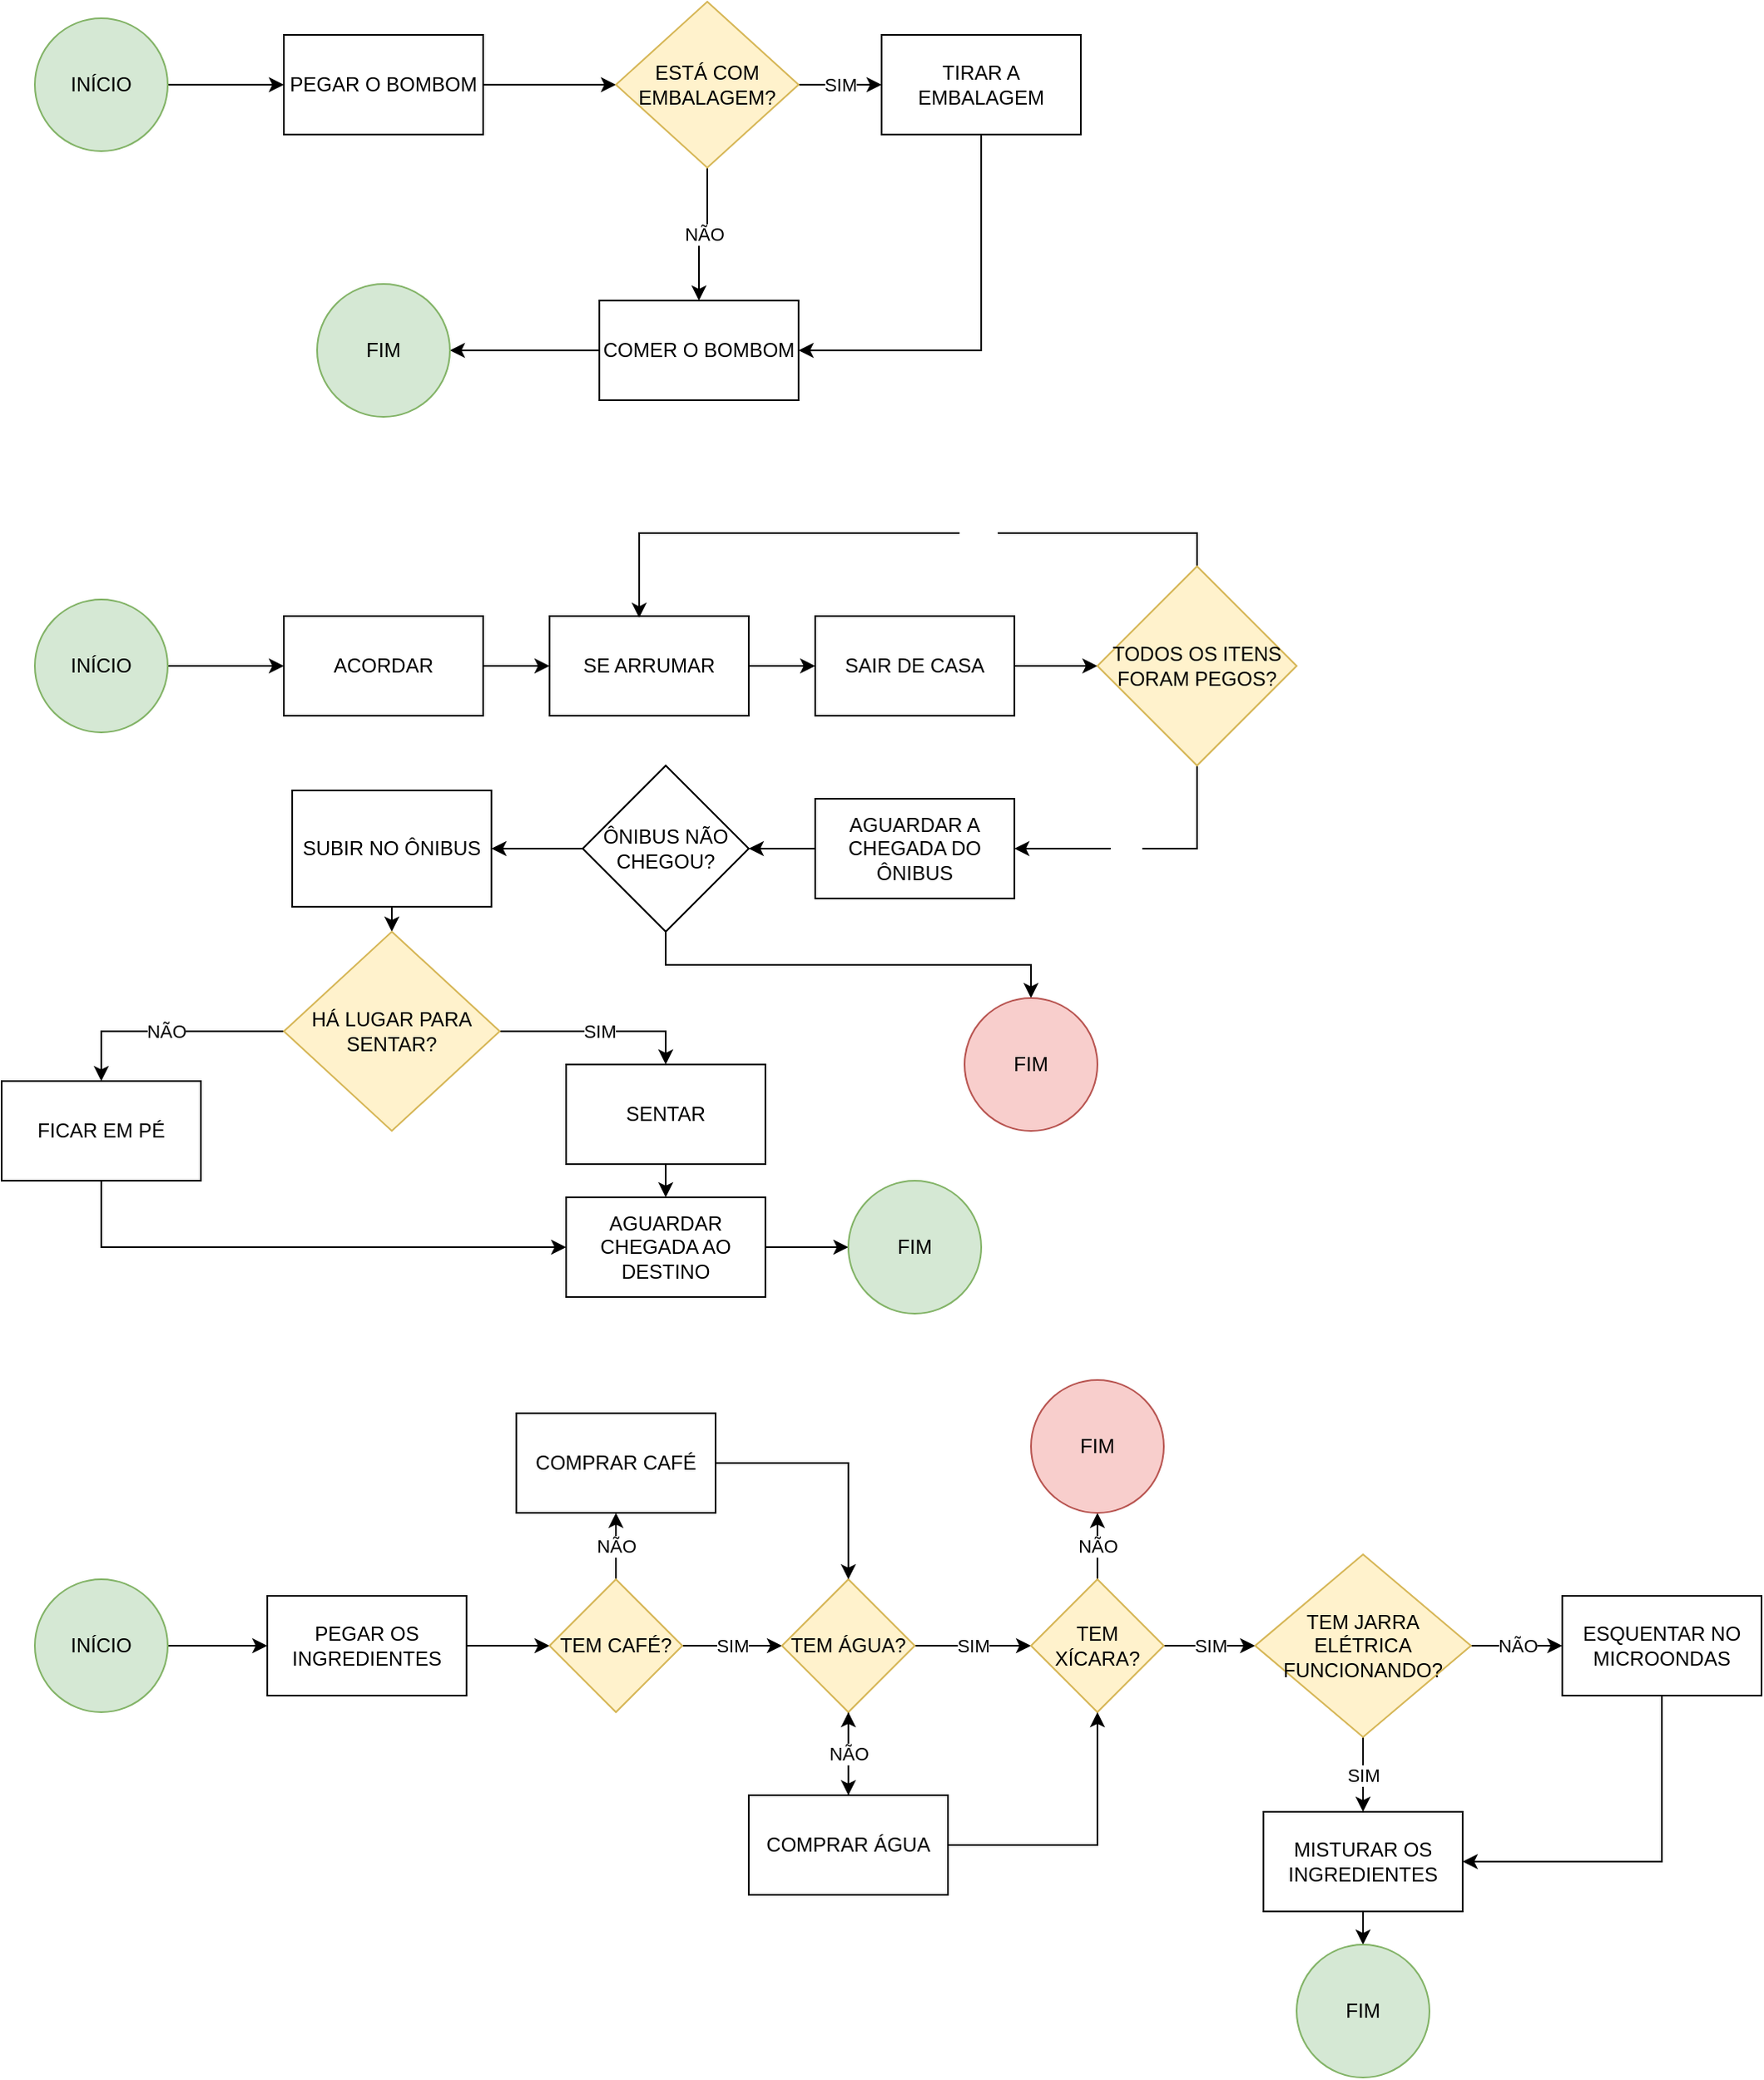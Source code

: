 <mxfile version="20.5.1" type="device"><diagram name="Page-1" id="74e2e168-ea6b-b213-b513-2b3c1d86103e"><mxGraphModel dx="1422" dy="794" grid="1" gridSize="10" guides="1" tooltips="1" connect="1" arrows="1" fold="1" page="1" pageScale="1" pageWidth="1100" pageHeight="850" background="none" math="0" shadow="0"><root><mxCell id="0"/><mxCell id="1" parent="0"/><mxCell id="FUKgFsxuv1IvbrndwZGn-6" style="edgeStyle=orthogonalEdgeStyle;rounded=0;orthogonalLoop=1;jettySize=auto;html=1;exitX=1;exitY=0.5;exitDx=0;exitDy=0;entryX=0;entryY=0.5;entryDx=0;entryDy=0;" edge="1" parent="1" source="FUKgFsxuv1IvbrndwZGn-1" target="FUKgFsxuv1IvbrndwZGn-2"><mxGeometry relative="1" as="geometry"/></mxCell><mxCell id="FUKgFsxuv1IvbrndwZGn-1" value="&lt;font color=&quot;#000000&quot;&gt;INÍCIO&lt;/font&gt;" style="ellipse;whiteSpace=wrap;html=1;aspect=fixed;fillColor=#d5e8d4;strokeColor=#82b366;" vertex="1" parent="1"><mxGeometry x="50" y="50" width="80" height="80" as="geometry"/></mxCell><mxCell id="FUKgFsxuv1IvbrndwZGn-7" style="edgeStyle=orthogonalEdgeStyle;rounded=0;orthogonalLoop=1;jettySize=auto;html=1;exitX=1;exitY=0.5;exitDx=0;exitDy=0;entryX=0;entryY=0.5;entryDx=0;entryDy=0;" edge="1" parent="1" source="FUKgFsxuv1IvbrndwZGn-2" target="FUKgFsxuv1IvbrndwZGn-3"><mxGeometry relative="1" as="geometry"/></mxCell><mxCell id="FUKgFsxuv1IvbrndwZGn-2" value="PEGAR O BOMBOM" style="rounded=0;whiteSpace=wrap;html=1;" vertex="1" parent="1"><mxGeometry x="200" y="60" width="120" height="60" as="geometry"/></mxCell><mxCell id="FUKgFsxuv1IvbrndwZGn-8" value="NÃO" style="edgeStyle=orthogonalEdgeStyle;rounded=0;orthogonalLoop=1;jettySize=auto;html=1;exitX=0.5;exitY=1;exitDx=0;exitDy=0;entryX=0.5;entryY=0;entryDx=0;entryDy=0;" edge="1" parent="1" source="FUKgFsxuv1IvbrndwZGn-3" target="FUKgFsxuv1IvbrndwZGn-4"><mxGeometry relative="1" as="geometry"/></mxCell><mxCell id="FUKgFsxuv1IvbrndwZGn-9" value="SIM" style="edgeStyle=orthogonalEdgeStyle;rounded=0;orthogonalLoop=1;jettySize=auto;html=1;exitX=1;exitY=0.5;exitDx=0;exitDy=0;entryX=0;entryY=0.5;entryDx=0;entryDy=0;" edge="1" parent="1" source="FUKgFsxuv1IvbrndwZGn-3" target="FUKgFsxuv1IvbrndwZGn-5"><mxGeometry relative="1" as="geometry"><Array as="points"><mxPoint x="520" y="90"/><mxPoint x="520" y="90"/></Array></mxGeometry></mxCell><mxCell id="FUKgFsxuv1IvbrndwZGn-3" value="&lt;font color=&quot;#000000&quot;&gt;ESTÁ COM EMBALAGEM?&lt;/font&gt;" style="rhombus;whiteSpace=wrap;html=1;fillColor=#fff2cc;strokeColor=#d6b656;" vertex="1" parent="1"><mxGeometry x="400" y="40" width="110" height="100" as="geometry"/></mxCell><mxCell id="FUKgFsxuv1IvbrndwZGn-12" style="edgeStyle=orthogonalEdgeStyle;rounded=0;orthogonalLoop=1;jettySize=auto;html=1;exitX=0;exitY=0.5;exitDx=0;exitDy=0;entryX=1;entryY=0.5;entryDx=0;entryDy=0;" edge="1" parent="1" source="FUKgFsxuv1IvbrndwZGn-4" target="FUKgFsxuv1IvbrndwZGn-11"><mxGeometry relative="1" as="geometry"/></mxCell><mxCell id="FUKgFsxuv1IvbrndwZGn-4" value="COMER O BOMBOM" style="rounded=0;whiteSpace=wrap;html=1;" vertex="1" parent="1"><mxGeometry x="390" y="220" width="120" height="60" as="geometry"/></mxCell><mxCell id="FUKgFsxuv1IvbrndwZGn-10" style="edgeStyle=orthogonalEdgeStyle;rounded=0;orthogonalLoop=1;jettySize=auto;html=1;exitX=0.5;exitY=1;exitDx=0;exitDy=0;entryX=1;entryY=0.5;entryDx=0;entryDy=0;" edge="1" parent="1" source="FUKgFsxuv1IvbrndwZGn-5" target="FUKgFsxuv1IvbrndwZGn-4"><mxGeometry relative="1" as="geometry"/></mxCell><mxCell id="FUKgFsxuv1IvbrndwZGn-5" value="TIRAR A EMBALAGEM" style="rounded=0;whiteSpace=wrap;html=1;" vertex="1" parent="1"><mxGeometry x="560" y="60" width="120" height="60" as="geometry"/></mxCell><mxCell id="FUKgFsxuv1IvbrndwZGn-11" value="&lt;font color=&quot;#000000&quot;&gt;FIM&lt;/font&gt;" style="ellipse;whiteSpace=wrap;html=1;aspect=fixed;fillColor=#d5e8d4;strokeColor=#82b366;" vertex="1" parent="1"><mxGeometry x="220" y="210" width="80" height="80" as="geometry"/></mxCell><mxCell id="FUKgFsxuv1IvbrndwZGn-19" style="edgeStyle=orthogonalEdgeStyle;rounded=0;orthogonalLoop=1;jettySize=auto;html=1;exitX=1;exitY=0.5;exitDx=0;exitDy=0;" edge="1" parent="1" source="FUKgFsxuv1IvbrndwZGn-13" target="FUKgFsxuv1IvbrndwZGn-14"><mxGeometry relative="1" as="geometry"/></mxCell><mxCell id="FUKgFsxuv1IvbrndwZGn-13" value="&lt;font color=&quot;#000000&quot;&gt;INÍCIO&lt;/font&gt;" style="ellipse;whiteSpace=wrap;html=1;aspect=fixed;fillColor=#d5e8d4;strokeColor=#82b366;" vertex="1" parent="1"><mxGeometry x="50" y="400" width="80" height="80" as="geometry"/></mxCell><mxCell id="FUKgFsxuv1IvbrndwZGn-20" style="edgeStyle=orthogonalEdgeStyle;rounded=0;orthogonalLoop=1;jettySize=auto;html=1;exitX=1;exitY=0.5;exitDx=0;exitDy=0;entryX=0;entryY=0.5;entryDx=0;entryDy=0;" edge="1" parent="1" source="FUKgFsxuv1IvbrndwZGn-14" target="FUKgFsxuv1IvbrndwZGn-15"><mxGeometry relative="1" as="geometry"/></mxCell><mxCell id="FUKgFsxuv1IvbrndwZGn-14" value="ACORDAR" style="rounded=0;whiteSpace=wrap;html=1;" vertex="1" parent="1"><mxGeometry x="200" y="410" width="120" height="60" as="geometry"/></mxCell><mxCell id="FUKgFsxuv1IvbrndwZGn-21" style="edgeStyle=orthogonalEdgeStyle;rounded=0;orthogonalLoop=1;jettySize=auto;html=1;exitX=1;exitY=0.5;exitDx=0;exitDy=0;entryX=0;entryY=0.5;entryDx=0;entryDy=0;" edge="1" parent="1" source="FUKgFsxuv1IvbrndwZGn-15" target="FUKgFsxuv1IvbrndwZGn-16"><mxGeometry relative="1" as="geometry"/></mxCell><mxCell id="FUKgFsxuv1IvbrndwZGn-15" value="SE ARRUMAR" style="rounded=0;whiteSpace=wrap;html=1;" vertex="1" parent="1"><mxGeometry x="360" y="410" width="120" height="60" as="geometry"/></mxCell><mxCell id="FUKgFsxuv1IvbrndwZGn-22" style="edgeStyle=orthogonalEdgeStyle;rounded=0;orthogonalLoop=1;jettySize=auto;html=1;exitX=1;exitY=0.5;exitDx=0;exitDy=0;" edge="1" parent="1" source="FUKgFsxuv1IvbrndwZGn-16" target="FUKgFsxuv1IvbrndwZGn-17"><mxGeometry relative="1" as="geometry"/></mxCell><mxCell id="FUKgFsxuv1IvbrndwZGn-16" value="SAIR DE CASA" style="rounded=0;whiteSpace=wrap;html=1;" vertex="1" parent="1"><mxGeometry x="520" y="410" width="120" height="60" as="geometry"/></mxCell><mxCell id="FUKgFsxuv1IvbrndwZGn-23" style="edgeStyle=orthogonalEdgeStyle;rounded=0;orthogonalLoop=1;jettySize=auto;html=1;exitX=0.5;exitY=1;exitDx=0;exitDy=0;entryX=1;entryY=0.5;entryDx=0;entryDy=0;" edge="1" parent="1" source="FUKgFsxuv1IvbrndwZGn-17" target="FUKgFsxuv1IvbrndwZGn-18"><mxGeometry relative="1" as="geometry"/></mxCell><mxCell id="FUKgFsxuv1IvbrndwZGn-46" value="SIM" style="edgeLabel;html=1;align=center;verticalAlign=middle;resizable=0;points=[];fontColor=#FFFFFF;" vertex="1" connectable="0" parent="FUKgFsxuv1IvbrndwZGn-23"><mxGeometry x="0.163" y="2" relative="1" as="geometry"><mxPoint as="offset"/></mxGeometry></mxCell><mxCell id="FUKgFsxuv1IvbrndwZGn-25" style="edgeStyle=orthogonalEdgeStyle;rounded=0;orthogonalLoop=1;jettySize=auto;html=1;exitX=0.5;exitY=0;exitDx=0;exitDy=0;entryX=0.45;entryY=0.017;entryDx=0;entryDy=0;entryPerimeter=0;" edge="1" parent="1" source="FUKgFsxuv1IvbrndwZGn-17" target="FUKgFsxuv1IvbrndwZGn-15"><mxGeometry relative="1" as="geometry"/></mxCell><mxCell id="FUKgFsxuv1IvbrndwZGn-45" value="&lt;font color=&quot;#ffffff&quot;&gt;NÃO&lt;/font&gt;" style="edgeLabel;html=1;align=center;verticalAlign=middle;resizable=0;points=[];fontColor=#000000;" vertex="1" connectable="0" parent="FUKgFsxuv1IvbrndwZGn-25"><mxGeometry x="-0.253" y="1" relative="1" as="geometry"><mxPoint as="offset"/></mxGeometry></mxCell><mxCell id="FUKgFsxuv1IvbrndwZGn-17" value="&lt;font color=&quot;#000000&quot;&gt;TODOS OS ITENS FORAM PEGOS?&lt;/font&gt;" style="rhombus;whiteSpace=wrap;html=1;fillColor=#fff2cc;strokeColor=#d6b656;" vertex="1" parent="1"><mxGeometry x="690" y="380" width="120" height="120" as="geometry"/></mxCell><mxCell id="FUKgFsxuv1IvbrndwZGn-27" style="edgeStyle=orthogonalEdgeStyle;rounded=0;orthogonalLoop=1;jettySize=auto;html=1;exitX=0;exitY=0.5;exitDx=0;exitDy=0;entryX=1;entryY=0.5;entryDx=0;entryDy=0;" edge="1" parent="1" source="FUKgFsxuv1IvbrndwZGn-18" target="FUKgFsxuv1IvbrndwZGn-26"><mxGeometry relative="1" as="geometry"/></mxCell><mxCell id="FUKgFsxuv1IvbrndwZGn-18" value="AGUARDAR A CHEGADA DO ÔNIBUS" style="rounded=0;whiteSpace=wrap;html=1;" vertex="1" parent="1"><mxGeometry x="520" y="520" width="120" height="60" as="geometry"/></mxCell><mxCell id="FUKgFsxuv1IvbrndwZGn-36" style="edgeStyle=orthogonalEdgeStyle;rounded=0;orthogonalLoop=1;jettySize=auto;html=1;exitX=0.5;exitY=1;exitDx=0;exitDy=0;entryX=0.5;entryY=0;entryDx=0;entryDy=0;" edge="1" parent="1" source="FUKgFsxuv1IvbrndwZGn-24" target="FUKgFsxuv1IvbrndwZGn-31"><mxGeometry relative="1" as="geometry"/></mxCell><mxCell id="FUKgFsxuv1IvbrndwZGn-24" value="SUBIR NO ÔNIBUS" style="rounded=0;whiteSpace=wrap;html=1;" vertex="1" parent="1"><mxGeometry x="205" y="515" width="120" height="70" as="geometry"/></mxCell><mxCell id="FUKgFsxuv1IvbrndwZGn-28" style="edgeStyle=orthogonalEdgeStyle;rounded=0;orthogonalLoop=1;jettySize=auto;html=1;exitX=0;exitY=0.5;exitDx=0;exitDy=0;entryX=1;entryY=0.5;entryDx=0;entryDy=0;" edge="1" parent="1" source="FUKgFsxuv1IvbrndwZGn-26" target="FUKgFsxuv1IvbrndwZGn-24"><mxGeometry relative="1" as="geometry"/></mxCell><mxCell id="FUKgFsxuv1IvbrndwZGn-30" style="edgeStyle=orthogonalEdgeStyle;rounded=0;orthogonalLoop=1;jettySize=auto;html=1;exitX=0.5;exitY=1;exitDx=0;exitDy=0;entryX=0.5;entryY=0;entryDx=0;entryDy=0;" edge="1" parent="1" source="FUKgFsxuv1IvbrndwZGn-26" target="FUKgFsxuv1IvbrndwZGn-29"><mxGeometry relative="1" as="geometry"/></mxCell><mxCell id="FUKgFsxuv1IvbrndwZGn-26" value="ÔNIBUS NÃO CHEGOU?" style="rhombus;whiteSpace=wrap;html=1;" vertex="1" parent="1"><mxGeometry x="380" y="500" width="100" height="100" as="geometry"/></mxCell><mxCell id="FUKgFsxuv1IvbrndwZGn-29" value="&lt;font color=&quot;#000000&quot;&gt;FIM&lt;/font&gt;" style="ellipse;whiteSpace=wrap;html=1;aspect=fixed;fillColor=#f8cecc;strokeColor=#b85450;" vertex="1" parent="1"><mxGeometry x="610" y="640" width="80" height="80" as="geometry"/></mxCell><mxCell id="FUKgFsxuv1IvbrndwZGn-37" style="edgeStyle=orthogonalEdgeStyle;rounded=0;orthogonalLoop=1;jettySize=auto;html=1;exitX=0;exitY=0.5;exitDx=0;exitDy=0;entryX=0.5;entryY=0;entryDx=0;entryDy=0;" edge="1" parent="1" source="FUKgFsxuv1IvbrndwZGn-31" target="FUKgFsxuv1IvbrndwZGn-34"><mxGeometry relative="1" as="geometry"/></mxCell><mxCell id="FUKgFsxuv1IvbrndwZGn-39" value="NÃO" style="edgeLabel;html=1;align=center;verticalAlign=middle;resizable=0;points=[];" vertex="1" connectable="0" parent="FUKgFsxuv1IvbrndwZGn-37"><mxGeometry x="-0.099" y="3" relative="1" as="geometry"><mxPoint x="-8" y="-3" as="offset"/></mxGeometry></mxCell><mxCell id="FUKgFsxuv1IvbrndwZGn-38" value="SIM" style="edgeStyle=orthogonalEdgeStyle;rounded=0;orthogonalLoop=1;jettySize=auto;html=1;exitX=1;exitY=0.5;exitDx=0;exitDy=0;entryX=0.5;entryY=0;entryDx=0;entryDy=0;" edge="1" parent="1" source="FUKgFsxuv1IvbrndwZGn-31" target="FUKgFsxuv1IvbrndwZGn-35"><mxGeometry relative="1" as="geometry"/></mxCell><mxCell id="FUKgFsxuv1IvbrndwZGn-31" value="&lt;font color=&quot;#000000&quot;&gt;HÁ LUGAR PARA SENTAR?&lt;/font&gt;" style="rhombus;whiteSpace=wrap;html=1;fillColor=#fff2cc;strokeColor=#d6b656;" vertex="1" parent="1"><mxGeometry x="200" y="600" width="130" height="120" as="geometry"/></mxCell><mxCell id="FUKgFsxuv1IvbrndwZGn-42" style="edgeStyle=orthogonalEdgeStyle;rounded=0;orthogonalLoop=1;jettySize=auto;html=1;exitX=0.5;exitY=1;exitDx=0;exitDy=0;entryX=0;entryY=0.5;entryDx=0;entryDy=0;" edge="1" parent="1" source="FUKgFsxuv1IvbrndwZGn-34" target="FUKgFsxuv1IvbrndwZGn-40"><mxGeometry relative="1" as="geometry"/></mxCell><mxCell id="FUKgFsxuv1IvbrndwZGn-34" value="FICAR EM PÉ" style="rounded=0;whiteSpace=wrap;html=1;" vertex="1" parent="1"><mxGeometry x="30" y="690" width="120" height="60" as="geometry"/></mxCell><mxCell id="FUKgFsxuv1IvbrndwZGn-41" style="edgeStyle=orthogonalEdgeStyle;rounded=0;orthogonalLoop=1;jettySize=auto;html=1;exitX=0.5;exitY=1;exitDx=0;exitDy=0;entryX=0.5;entryY=0;entryDx=0;entryDy=0;" edge="1" parent="1" source="FUKgFsxuv1IvbrndwZGn-35" target="FUKgFsxuv1IvbrndwZGn-40"><mxGeometry relative="1" as="geometry"/></mxCell><mxCell id="FUKgFsxuv1IvbrndwZGn-35" value="SENTAR" style="rounded=0;whiteSpace=wrap;html=1;" vertex="1" parent="1"><mxGeometry x="370" y="680" width="120" height="60" as="geometry"/></mxCell><mxCell id="FUKgFsxuv1IvbrndwZGn-44" style="edgeStyle=orthogonalEdgeStyle;rounded=0;orthogonalLoop=1;jettySize=auto;html=1;exitX=1;exitY=0.5;exitDx=0;exitDy=0;entryX=0;entryY=0.5;entryDx=0;entryDy=0;" edge="1" parent="1" source="FUKgFsxuv1IvbrndwZGn-40" target="FUKgFsxuv1IvbrndwZGn-43"><mxGeometry relative="1" as="geometry"/></mxCell><mxCell id="FUKgFsxuv1IvbrndwZGn-40" value="AGUARDAR CHEGADA AO DESTINO" style="rounded=0;whiteSpace=wrap;html=1;" vertex="1" parent="1"><mxGeometry x="370" y="760" width="120" height="60" as="geometry"/></mxCell><mxCell id="FUKgFsxuv1IvbrndwZGn-43" value="&lt;font color=&quot;#000000&quot;&gt;FIM&lt;/font&gt;" style="ellipse;whiteSpace=wrap;html=1;aspect=fixed;fillColor=#d5e8d4;strokeColor=#82b366;" vertex="1" parent="1"><mxGeometry x="540" y="750" width="80" height="80" as="geometry"/></mxCell><mxCell id="FUKgFsxuv1IvbrndwZGn-76" style="edgeStyle=orthogonalEdgeStyle;rounded=0;orthogonalLoop=1;jettySize=auto;html=1;exitX=1;exitY=0.5;exitDx=0;exitDy=0;entryX=0;entryY=0.5;entryDx=0;entryDy=0;fontColor=#000000;" edge="1" parent="1" source="FUKgFsxuv1IvbrndwZGn-47" target="FUKgFsxuv1IvbrndwZGn-48"><mxGeometry relative="1" as="geometry"/></mxCell><mxCell id="FUKgFsxuv1IvbrndwZGn-47" value="&lt;font color=&quot;#000000&quot;&gt;INÍCIO&lt;/font&gt;" style="ellipse;whiteSpace=wrap;html=1;aspect=fixed;fillColor=#d5e8d4;strokeColor=#82b366;" vertex="1" parent="1"><mxGeometry x="50" y="990" width="80" height="80" as="geometry"/></mxCell><mxCell id="FUKgFsxuv1IvbrndwZGn-53" style="edgeStyle=orthogonalEdgeStyle;rounded=0;orthogonalLoop=1;jettySize=auto;html=1;exitX=1;exitY=0.5;exitDx=0;exitDy=0;entryX=0;entryY=0.5;entryDx=0;entryDy=0;fontColor=#000000;" edge="1" parent="1" source="FUKgFsxuv1IvbrndwZGn-48" target="FUKgFsxuv1IvbrndwZGn-49"><mxGeometry relative="1" as="geometry"/></mxCell><mxCell id="FUKgFsxuv1IvbrndwZGn-48" value="PEGAR OS INGREDIENTES" style="rounded=0;whiteSpace=wrap;html=1;fontColor=#000000;" vertex="1" parent="1"><mxGeometry x="190" y="1000" width="120" height="60" as="geometry"/></mxCell><mxCell id="FUKgFsxuv1IvbrndwZGn-54" value="SIM" style="edgeStyle=orthogonalEdgeStyle;rounded=0;orthogonalLoop=1;jettySize=auto;html=1;exitX=1;exitY=0.5;exitDx=0;exitDy=0;entryX=0;entryY=0.5;entryDx=0;entryDy=0;fontColor=#000000;" edge="1" parent="1" source="FUKgFsxuv1IvbrndwZGn-49" target="FUKgFsxuv1IvbrndwZGn-50"><mxGeometry relative="1" as="geometry"/></mxCell><mxCell id="FUKgFsxuv1IvbrndwZGn-57" value="NÃO" style="edgeStyle=orthogonalEdgeStyle;rounded=0;orthogonalLoop=1;jettySize=auto;html=1;exitX=0.5;exitY=0;exitDx=0;exitDy=0;entryX=0.5;entryY=1;entryDx=0;entryDy=0;fontColor=#000000;" edge="1" parent="1" source="FUKgFsxuv1IvbrndwZGn-49" target="FUKgFsxuv1IvbrndwZGn-52"><mxGeometry relative="1" as="geometry"/></mxCell><mxCell id="FUKgFsxuv1IvbrndwZGn-49" value="&lt;font color=&quot;#000000&quot;&gt;TEM CAFÉ?&lt;/font&gt;" style="rhombus;whiteSpace=wrap;html=1;fillColor=#fff2cc;strokeColor=#d6b656;" vertex="1" parent="1"><mxGeometry x="360" y="990" width="80" height="80" as="geometry"/></mxCell><mxCell id="FUKgFsxuv1IvbrndwZGn-55" value="SIM" style="edgeStyle=orthogonalEdgeStyle;rounded=0;orthogonalLoop=1;jettySize=auto;html=1;exitX=1;exitY=0.5;exitDx=0;exitDy=0;entryX=0;entryY=0.5;entryDx=0;entryDy=0;fontColor=#000000;" edge="1" parent="1" source="FUKgFsxuv1IvbrndwZGn-50" target="FUKgFsxuv1IvbrndwZGn-51"><mxGeometry relative="1" as="geometry"/></mxCell><mxCell id="FUKgFsxuv1IvbrndwZGn-62" style="edgeStyle=orthogonalEdgeStyle;rounded=0;orthogonalLoop=1;jettySize=auto;html=1;exitX=0.5;exitY=1;exitDx=0;exitDy=0;entryX=0.5;entryY=0;entryDx=0;entryDy=0;fontColor=#000000;" edge="1" parent="1" source="FUKgFsxuv1IvbrndwZGn-50" target="FUKgFsxuv1IvbrndwZGn-61"><mxGeometry relative="1" as="geometry"/></mxCell><mxCell id="FUKgFsxuv1IvbrndwZGn-50" value="TEM ÁGUA?" style="rhombus;whiteSpace=wrap;html=1;fillColor=#fff2cc;strokeColor=#d6b656;" vertex="1" parent="1"><mxGeometry x="500" y="990" width="80" height="80" as="geometry"/></mxCell><mxCell id="FUKgFsxuv1IvbrndwZGn-66" value="SIM" style="edgeStyle=orthogonalEdgeStyle;rounded=0;orthogonalLoop=1;jettySize=auto;html=1;exitX=1;exitY=0.5;exitDx=0;exitDy=0;fontColor=#000000;" edge="1" parent="1" source="FUKgFsxuv1IvbrndwZGn-51" target="FUKgFsxuv1IvbrndwZGn-65"><mxGeometry relative="1" as="geometry"/></mxCell><mxCell id="FUKgFsxuv1IvbrndwZGn-69" value="NÃO" style="edgeStyle=orthogonalEdgeStyle;rounded=0;orthogonalLoop=1;jettySize=auto;html=1;exitX=0.5;exitY=0;exitDx=0;exitDy=0;entryX=0.5;entryY=1;entryDx=0;entryDy=0;fontColor=#000000;" edge="1" parent="1" source="FUKgFsxuv1IvbrndwZGn-51" target="FUKgFsxuv1IvbrndwZGn-56"><mxGeometry relative="1" as="geometry"/></mxCell><mxCell id="FUKgFsxuv1IvbrndwZGn-51" value="TEM XÍCARA?" style="rhombus;whiteSpace=wrap;html=1;fillColor=#fff2cc;strokeColor=#d6b656;" vertex="1" parent="1"><mxGeometry x="650" y="990" width="80" height="80" as="geometry"/></mxCell><mxCell id="FUKgFsxuv1IvbrndwZGn-60" style="edgeStyle=orthogonalEdgeStyle;rounded=0;orthogonalLoop=1;jettySize=auto;html=1;exitX=1;exitY=0.5;exitDx=0;exitDy=0;entryX=0.5;entryY=0;entryDx=0;entryDy=0;fontColor=#000000;" edge="1" parent="1" source="FUKgFsxuv1IvbrndwZGn-52" target="FUKgFsxuv1IvbrndwZGn-50"><mxGeometry relative="1" as="geometry"/></mxCell><mxCell id="FUKgFsxuv1IvbrndwZGn-52" value="COMPRAR CAFÉ" style="rounded=0;whiteSpace=wrap;html=1;fontColor=#000000;" vertex="1" parent="1"><mxGeometry x="340" y="890" width="120" height="60" as="geometry"/></mxCell><mxCell id="FUKgFsxuv1IvbrndwZGn-56" value="FIM" style="ellipse;whiteSpace=wrap;html=1;aspect=fixed;fillColor=#f8cecc;strokeColor=#b85450;" vertex="1" parent="1"><mxGeometry x="650" y="870" width="80" height="80" as="geometry"/></mxCell><mxCell id="FUKgFsxuv1IvbrndwZGn-63" value="NÃO" style="edgeStyle=orthogonalEdgeStyle;rounded=0;orthogonalLoop=1;jettySize=auto;html=1;fontColor=#000000;" edge="1" parent="1" source="FUKgFsxuv1IvbrndwZGn-61" target="FUKgFsxuv1IvbrndwZGn-50"><mxGeometry relative="1" as="geometry"/></mxCell><mxCell id="FUKgFsxuv1IvbrndwZGn-75" style="edgeStyle=orthogonalEdgeStyle;rounded=0;orthogonalLoop=1;jettySize=auto;html=1;exitX=1;exitY=0.5;exitDx=0;exitDy=0;entryX=0.5;entryY=1;entryDx=0;entryDy=0;fontColor=#000000;" edge="1" parent="1" source="FUKgFsxuv1IvbrndwZGn-61" target="FUKgFsxuv1IvbrndwZGn-51"><mxGeometry relative="1" as="geometry"/></mxCell><mxCell id="FUKgFsxuv1IvbrndwZGn-61" value="COMPRAR ÁGUA" style="rounded=0;whiteSpace=wrap;html=1;fontColor=#000000;" vertex="1" parent="1"><mxGeometry x="480" y="1120" width="120" height="60" as="geometry"/></mxCell><mxCell id="FUKgFsxuv1IvbrndwZGn-68" value="SIM" style="edgeStyle=orthogonalEdgeStyle;rounded=0;orthogonalLoop=1;jettySize=auto;html=1;exitX=0.5;exitY=1;exitDx=0;exitDy=0;entryX=0.5;entryY=0;entryDx=0;entryDy=0;fontColor=#000000;" edge="1" parent="1" source="FUKgFsxuv1IvbrndwZGn-65" target="FUKgFsxuv1IvbrndwZGn-67"><mxGeometry relative="1" as="geometry"/></mxCell><mxCell id="FUKgFsxuv1IvbrndwZGn-74" value="NÃO" style="edgeStyle=orthogonalEdgeStyle;rounded=0;orthogonalLoop=1;jettySize=auto;html=1;exitX=1;exitY=0.5;exitDx=0;exitDy=0;entryX=0;entryY=0.5;entryDx=0;entryDy=0;fontColor=#000000;" edge="1" parent="1" source="FUKgFsxuv1IvbrndwZGn-65" target="FUKgFsxuv1IvbrndwZGn-72"><mxGeometry relative="1" as="geometry"><Array as="points"><mxPoint x="970" y="1030"/><mxPoint x="970" y="1030"/></Array></mxGeometry></mxCell><mxCell id="FUKgFsxuv1IvbrndwZGn-65" value="TEM JARRA ELÉTRICA FUNCIONANDO?" style="rhombus;whiteSpace=wrap;html=1;fillColor=#fff2cc;strokeColor=#d6b656;" vertex="1" parent="1"><mxGeometry x="785" y="975" width="130" height="110" as="geometry"/></mxCell><mxCell id="FUKgFsxuv1IvbrndwZGn-71" style="edgeStyle=orthogonalEdgeStyle;rounded=0;orthogonalLoop=1;jettySize=auto;html=1;exitX=0.5;exitY=1;exitDx=0;exitDy=0;entryX=0.5;entryY=0;entryDx=0;entryDy=0;fontColor=#000000;" edge="1" parent="1" source="FUKgFsxuv1IvbrndwZGn-67" target="FUKgFsxuv1IvbrndwZGn-70"><mxGeometry relative="1" as="geometry"/></mxCell><mxCell id="FUKgFsxuv1IvbrndwZGn-67" value="MISTURAR OS INGREDIENTES" style="rounded=0;whiteSpace=wrap;html=1;fontColor=#000000;" vertex="1" parent="1"><mxGeometry x="790" y="1130" width="120" height="60" as="geometry"/></mxCell><mxCell id="FUKgFsxuv1IvbrndwZGn-70" value="FIM" style="ellipse;whiteSpace=wrap;html=1;aspect=fixed;fillColor=#d5e8d4;strokeColor=#82b366;" vertex="1" parent="1"><mxGeometry x="810" y="1210" width="80" height="80" as="geometry"/></mxCell><mxCell id="FUKgFsxuv1IvbrndwZGn-73" style="edgeStyle=orthogonalEdgeStyle;rounded=0;orthogonalLoop=1;jettySize=auto;html=1;exitX=0.5;exitY=1;exitDx=0;exitDy=0;entryX=1;entryY=0.5;entryDx=0;entryDy=0;fontColor=#000000;" edge="1" parent="1" source="FUKgFsxuv1IvbrndwZGn-72" target="FUKgFsxuv1IvbrndwZGn-67"><mxGeometry relative="1" as="geometry"/></mxCell><mxCell id="FUKgFsxuv1IvbrndwZGn-72" value="ESQUENTAR NO MICROONDAS" style="rounded=0;whiteSpace=wrap;html=1;fontColor=#000000;" vertex="1" parent="1"><mxGeometry x="970" y="1000" width="120" height="60" as="geometry"/></mxCell></root></mxGraphModel></diagram></mxfile>